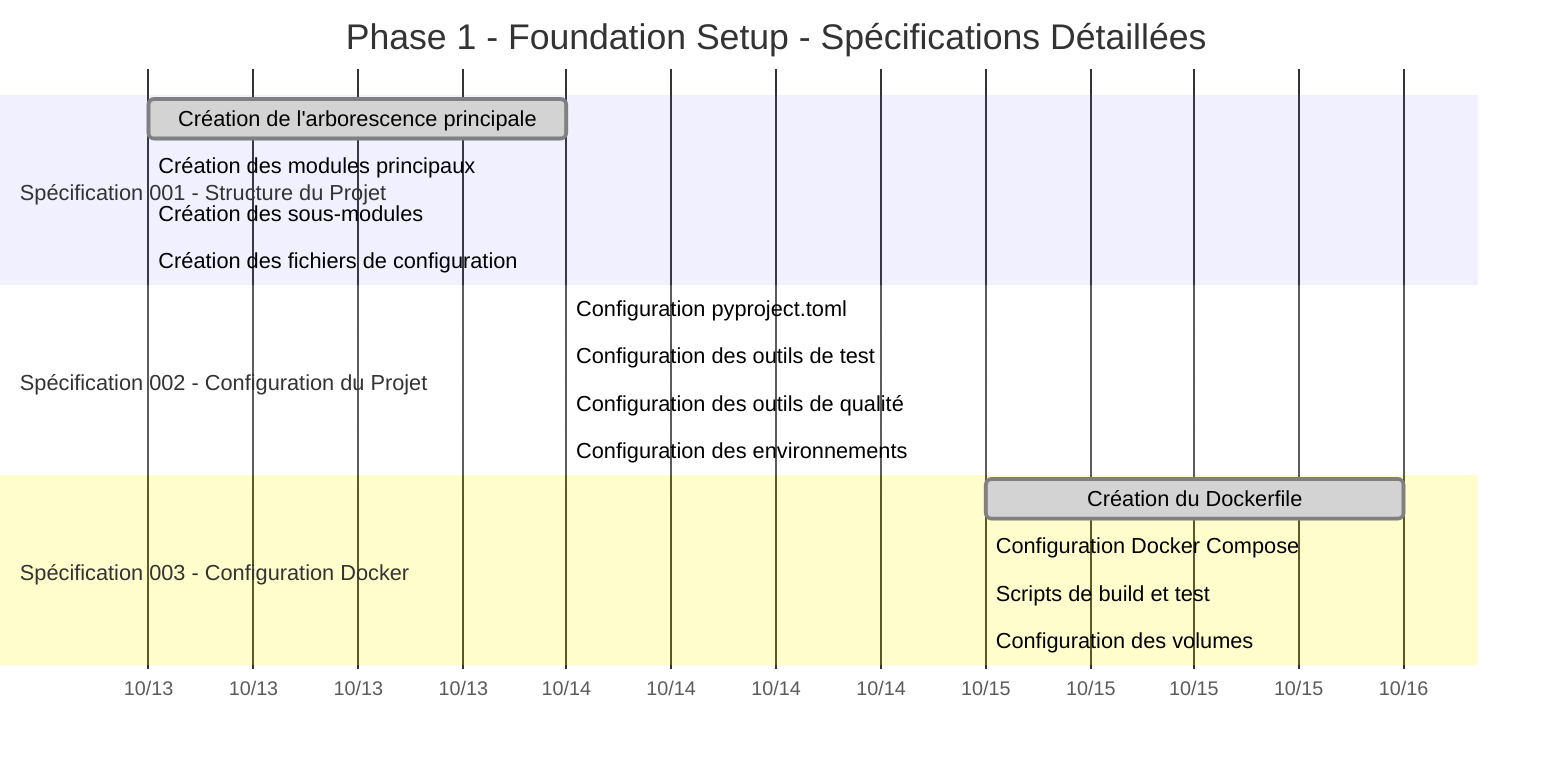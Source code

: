 gantt
    title Phase 1 - Foundation Setup - Spécifications Détaillées
    dateFormat  YYYY-MM-DD
    axisFormat  %m/%d

    section Spécification 001 - Structure du Projet
    Création de l'arborescence principale    :done, s001-1, 2025-10-13, 0.5d
    Création des modules principaux          :done, s001-2, 2025-10-13, 0.3d
    Création des sous-modules                :done, s001-3, 2025-10-13, 0.1d
    Création des fichiers de configuration   :done, s001-4, 2025-10-13, 0.1d

    section Spécification 002 - Configuration du Projet
    Configuration pyproject.toml             :done, s002-1, 2025-10-14, 0.4d
    Configuration des outils de test         :done, s002-2, 2025-10-14, 0.3d
    Configuration des outils de qualité      :done, s002-3, 2025-10-14, 0.2d
    Configuration des environnements         :done, s002-4, 2025-10-14, 0.1d

    section Spécification 003 - Configuration Docker
    Création du Dockerfile                   :done, s003-1, 2025-10-15, 0.5d
    Configuration Docker Compose             :done, s003-2, 2025-10-15, 0.2d
    Scripts de build et test                 :done, s003-3, 2025-10-15, 0.2d
    Configuration des volumes                :done, s003-4, 2025-10-15, 0.1d